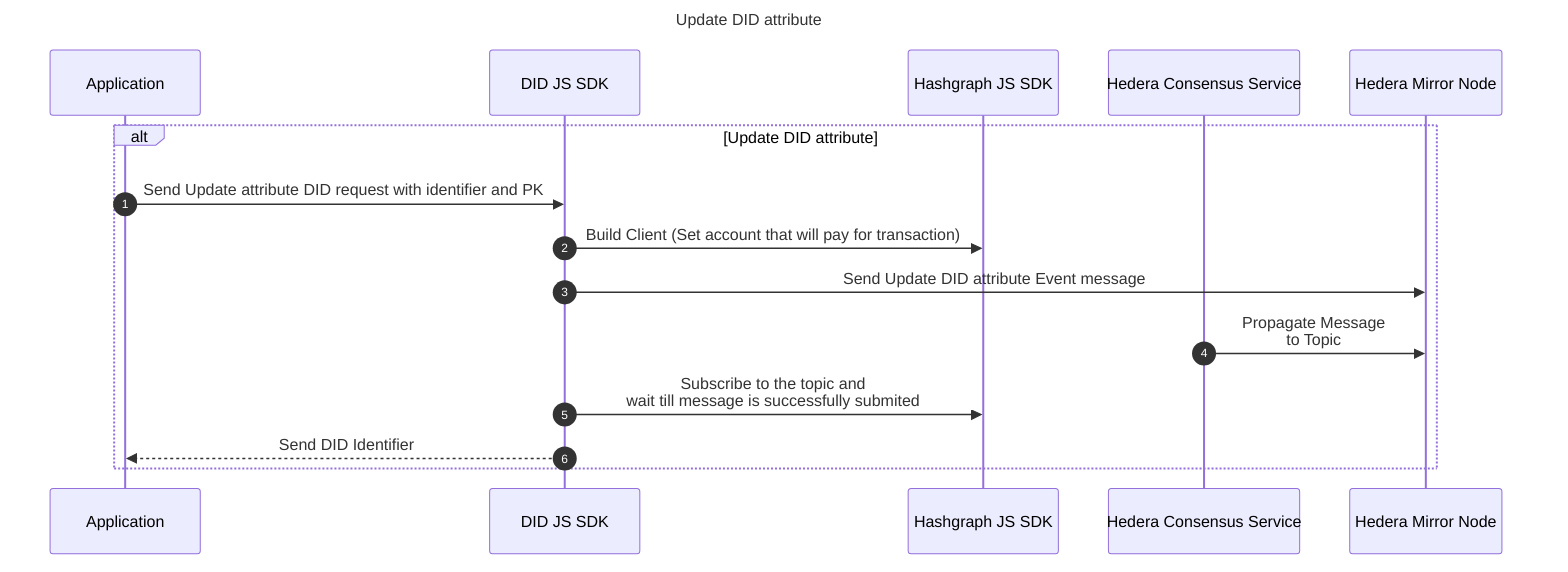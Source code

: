 sequenceDiagram
Title: Update DID attribute
  autonumber
  participant App as Application
  participant SDK as DID JS SDK
  participant HSDK as Hashgraph JS SDK
  participant HCS as Hedera Consensus Service
  participant HMN as Hedera Mirror Node


alt Update DID attribute

App ->> SDK: Send Update attribute DID request with identifier and PK
SDK ->> HSDK: Build Client (Set account that will pay for transaction)
SDK ->> HMN: Send Update DID attribute Event message
HCS ->> HMN: Propagate Message <br> to Topic
SDK ->> HSDK: Subscribe to the topic and <br /> wait till message is successfully submited
SDK -->> App: Send DID Identifier
end